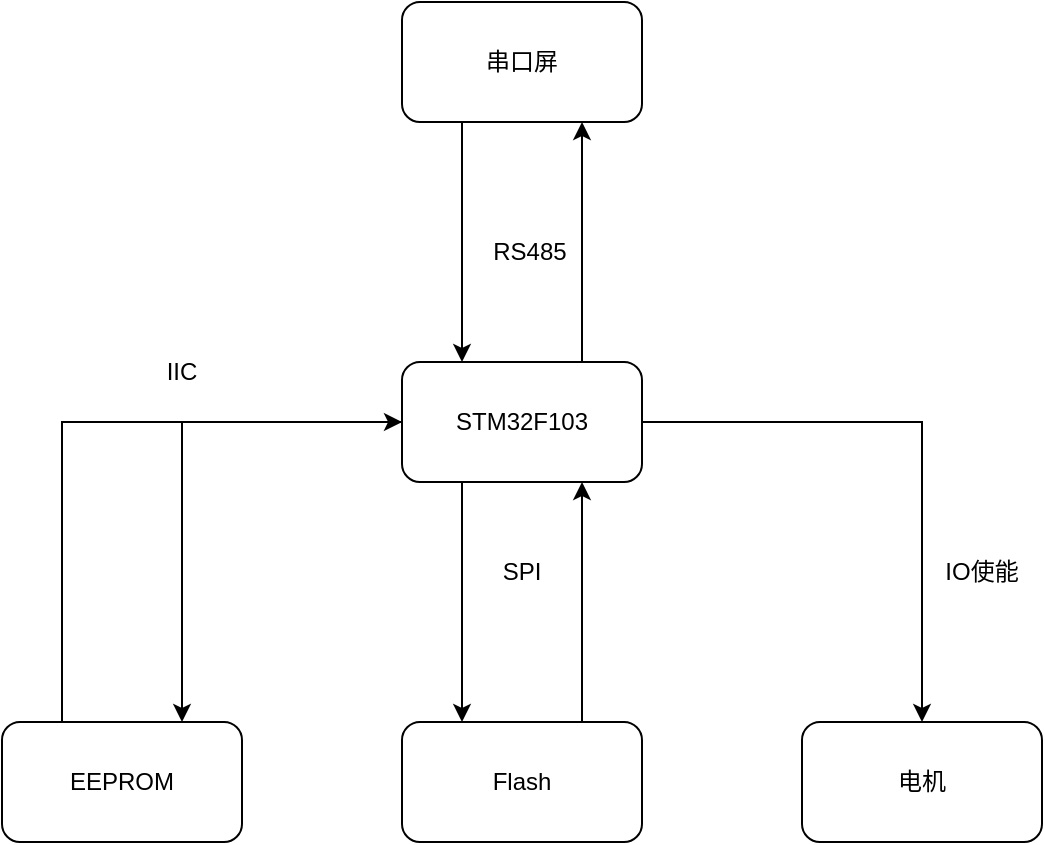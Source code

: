<mxfile version="24.4.13" type="device">
  <diagram name="第 1 页" id="ZNO2rrZlYdeP914PY7Q1">
    <mxGraphModel dx="1116" dy="1014" grid="1" gridSize="10" guides="1" tooltips="1" connect="1" arrows="1" fold="1" page="1" pageScale="1" pageWidth="827" pageHeight="1169" math="0" shadow="0">
      <root>
        <mxCell id="0" />
        <mxCell id="1" parent="0" />
        <mxCell id="OFDN1TU4o0vABBcy8Xcb-4" style="edgeStyle=orthogonalEdgeStyle;rounded=0;orthogonalLoop=1;jettySize=auto;html=1;exitX=0.75;exitY=0;exitDx=0;exitDy=0;entryX=0.75;entryY=1;entryDx=0;entryDy=0;" edge="1" parent="1" source="OFDN1TU4o0vABBcy8Xcb-1" target="OFDN1TU4o0vABBcy8Xcb-2">
          <mxGeometry relative="1" as="geometry" />
        </mxCell>
        <mxCell id="OFDN1TU4o0vABBcy8Xcb-9" style="edgeStyle=orthogonalEdgeStyle;rounded=0;orthogonalLoop=1;jettySize=auto;html=1;exitX=0.25;exitY=1;exitDx=0;exitDy=0;entryX=0.25;entryY=0;entryDx=0;entryDy=0;" edge="1" parent="1" source="OFDN1TU4o0vABBcy8Xcb-1" target="OFDN1TU4o0vABBcy8Xcb-8">
          <mxGeometry relative="1" as="geometry" />
        </mxCell>
        <mxCell id="OFDN1TU4o0vABBcy8Xcb-11" style="edgeStyle=orthogonalEdgeStyle;rounded=0;orthogonalLoop=1;jettySize=auto;html=1;exitX=0;exitY=0.5;exitDx=0;exitDy=0;entryX=0.75;entryY=0;entryDx=0;entryDy=0;" edge="1" parent="1" source="OFDN1TU4o0vABBcy8Xcb-1" target="OFDN1TU4o0vABBcy8Xcb-6">
          <mxGeometry relative="1" as="geometry" />
        </mxCell>
        <mxCell id="OFDN1TU4o0vABBcy8Xcb-13" style="edgeStyle=orthogonalEdgeStyle;rounded=0;orthogonalLoop=1;jettySize=auto;html=1;exitX=1;exitY=0.5;exitDx=0;exitDy=0;entryX=0.5;entryY=0;entryDx=0;entryDy=0;" edge="1" parent="1" source="OFDN1TU4o0vABBcy8Xcb-1" target="OFDN1TU4o0vABBcy8Xcb-7">
          <mxGeometry relative="1" as="geometry" />
        </mxCell>
        <mxCell id="OFDN1TU4o0vABBcy8Xcb-1" value="STM32F103" style="rounded=1;whiteSpace=wrap;html=1;" vertex="1" parent="1">
          <mxGeometry x="320" y="340" width="120" height="60" as="geometry" />
        </mxCell>
        <mxCell id="OFDN1TU4o0vABBcy8Xcb-3" style="edgeStyle=orthogonalEdgeStyle;rounded=0;orthogonalLoop=1;jettySize=auto;html=1;exitX=0.25;exitY=1;exitDx=0;exitDy=0;entryX=0.25;entryY=0;entryDx=0;entryDy=0;" edge="1" parent="1" source="OFDN1TU4o0vABBcy8Xcb-2" target="OFDN1TU4o0vABBcy8Xcb-1">
          <mxGeometry relative="1" as="geometry" />
        </mxCell>
        <mxCell id="OFDN1TU4o0vABBcy8Xcb-2" value="串口屏" style="rounded=1;whiteSpace=wrap;html=1;" vertex="1" parent="1">
          <mxGeometry x="320" y="160" width="120" height="60" as="geometry" />
        </mxCell>
        <mxCell id="OFDN1TU4o0vABBcy8Xcb-5" value="RS485" style="text;html=1;align=center;verticalAlign=middle;whiteSpace=wrap;rounded=0;" vertex="1" parent="1">
          <mxGeometry x="354" y="270" width="60" height="30" as="geometry" />
        </mxCell>
        <mxCell id="OFDN1TU4o0vABBcy8Xcb-12" style="edgeStyle=orthogonalEdgeStyle;rounded=0;orthogonalLoop=1;jettySize=auto;html=1;exitX=0.25;exitY=0;exitDx=0;exitDy=0;entryX=0;entryY=0.5;entryDx=0;entryDy=0;" edge="1" parent="1" source="OFDN1TU4o0vABBcy8Xcb-6" target="OFDN1TU4o0vABBcy8Xcb-1">
          <mxGeometry relative="1" as="geometry" />
        </mxCell>
        <mxCell id="OFDN1TU4o0vABBcy8Xcb-6" value="EEPROM" style="rounded=1;whiteSpace=wrap;html=1;" vertex="1" parent="1">
          <mxGeometry x="120" y="520" width="120" height="60" as="geometry" />
        </mxCell>
        <mxCell id="OFDN1TU4o0vABBcy8Xcb-7" value="电机" style="rounded=1;whiteSpace=wrap;html=1;" vertex="1" parent="1">
          <mxGeometry x="520" y="520" width="120" height="60" as="geometry" />
        </mxCell>
        <mxCell id="OFDN1TU4o0vABBcy8Xcb-10" style="edgeStyle=orthogonalEdgeStyle;rounded=0;orthogonalLoop=1;jettySize=auto;html=1;exitX=0.75;exitY=0;exitDx=0;exitDy=0;entryX=0.75;entryY=1;entryDx=0;entryDy=0;" edge="1" parent="1" source="OFDN1TU4o0vABBcy8Xcb-8" target="OFDN1TU4o0vABBcy8Xcb-1">
          <mxGeometry relative="1" as="geometry" />
        </mxCell>
        <mxCell id="OFDN1TU4o0vABBcy8Xcb-8" value="Flash" style="rounded=1;whiteSpace=wrap;html=1;" vertex="1" parent="1">
          <mxGeometry x="320" y="520" width="120" height="60" as="geometry" />
        </mxCell>
        <mxCell id="OFDN1TU4o0vABBcy8Xcb-14" value="IO使能" style="text;html=1;align=center;verticalAlign=middle;whiteSpace=wrap;rounded=0;" vertex="1" parent="1">
          <mxGeometry x="580" y="430" width="60" height="30" as="geometry" />
        </mxCell>
        <mxCell id="OFDN1TU4o0vABBcy8Xcb-15" value="SPI" style="text;html=1;align=center;verticalAlign=middle;whiteSpace=wrap;rounded=0;" vertex="1" parent="1">
          <mxGeometry x="350" y="430" width="60" height="30" as="geometry" />
        </mxCell>
        <mxCell id="OFDN1TU4o0vABBcy8Xcb-16" value="IIC" style="text;html=1;align=center;verticalAlign=middle;whiteSpace=wrap;rounded=0;" vertex="1" parent="1">
          <mxGeometry x="180" y="330" width="60" height="30" as="geometry" />
        </mxCell>
      </root>
    </mxGraphModel>
  </diagram>
</mxfile>
